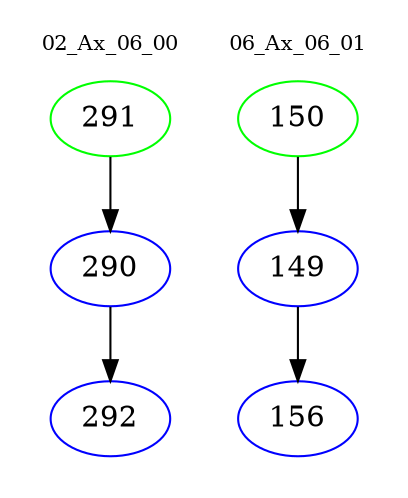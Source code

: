 digraph{
subgraph cluster_0 {
color = white
label = "02_Ax_06_00";
fontsize=10;
T0_291 [label="291", color="green"]
T0_291 -> T0_290 [color="black"]
T0_290 [label="290", color="blue"]
T0_290 -> T0_292 [color="black"]
T0_292 [label="292", color="blue"]
}
subgraph cluster_1 {
color = white
label = "06_Ax_06_01";
fontsize=10;
T1_150 [label="150", color="green"]
T1_150 -> T1_149 [color="black"]
T1_149 [label="149", color="blue"]
T1_149 -> T1_156 [color="black"]
T1_156 [label="156", color="blue"]
}
}
